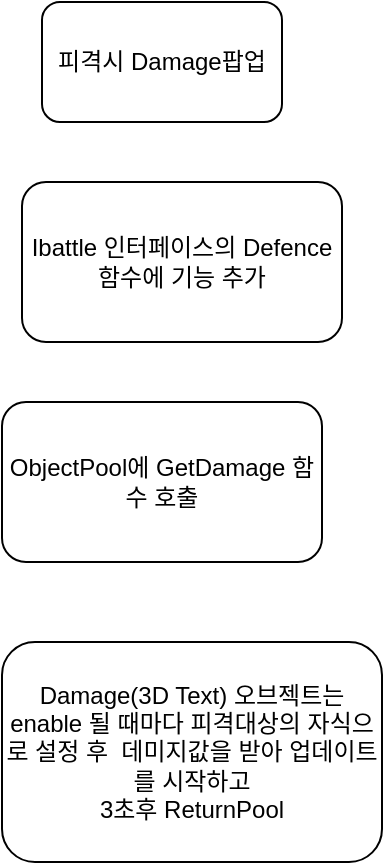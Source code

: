 <mxfile version="21.7.5" type="device">
  <diagram name="페이지-1" id="KhQkZShH88c9cXhA2qaD">
    <mxGraphModel dx="1098" dy="828" grid="1" gridSize="10" guides="1" tooltips="1" connect="1" arrows="1" fold="1" page="1" pageScale="1" pageWidth="827" pageHeight="1169" math="0" shadow="0">
      <root>
        <mxCell id="0" />
        <mxCell id="1" parent="0" />
        <mxCell id="L9sXiXbq-2jMLk3RIDA1-1" value="피격시 Damage팝업" style="rounded=1;whiteSpace=wrap;html=1;" vertex="1" parent="1">
          <mxGeometry x="310" y="260" width="120" height="60" as="geometry" />
        </mxCell>
        <mxCell id="L9sXiXbq-2jMLk3RIDA1-2" value="Ibattle 인터페이스의 Defence 함수에 기능 추가" style="rounded=1;whiteSpace=wrap;html=1;" vertex="1" parent="1">
          <mxGeometry x="300" y="350" width="160" height="80" as="geometry" />
        </mxCell>
        <mxCell id="L9sXiXbq-2jMLk3RIDA1-3" value="ObjectPool에 GetDamage 함수 호출" style="rounded=1;whiteSpace=wrap;html=1;" vertex="1" parent="1">
          <mxGeometry x="290" y="460" width="160" height="80" as="geometry" />
        </mxCell>
        <mxCell id="L9sXiXbq-2jMLk3RIDA1-4" value="Damage(3D Text) 오브젝트는 enable 될 때마다 피격대상의 자식으로 설정 후&amp;nbsp; 데미지값을 받아 업데이트를 시작하고&lt;br&gt;3초후 ReturnPool" style="rounded=1;whiteSpace=wrap;html=1;" vertex="1" parent="1">
          <mxGeometry x="290" y="580" width="190" height="110" as="geometry" />
        </mxCell>
      </root>
    </mxGraphModel>
  </diagram>
</mxfile>
